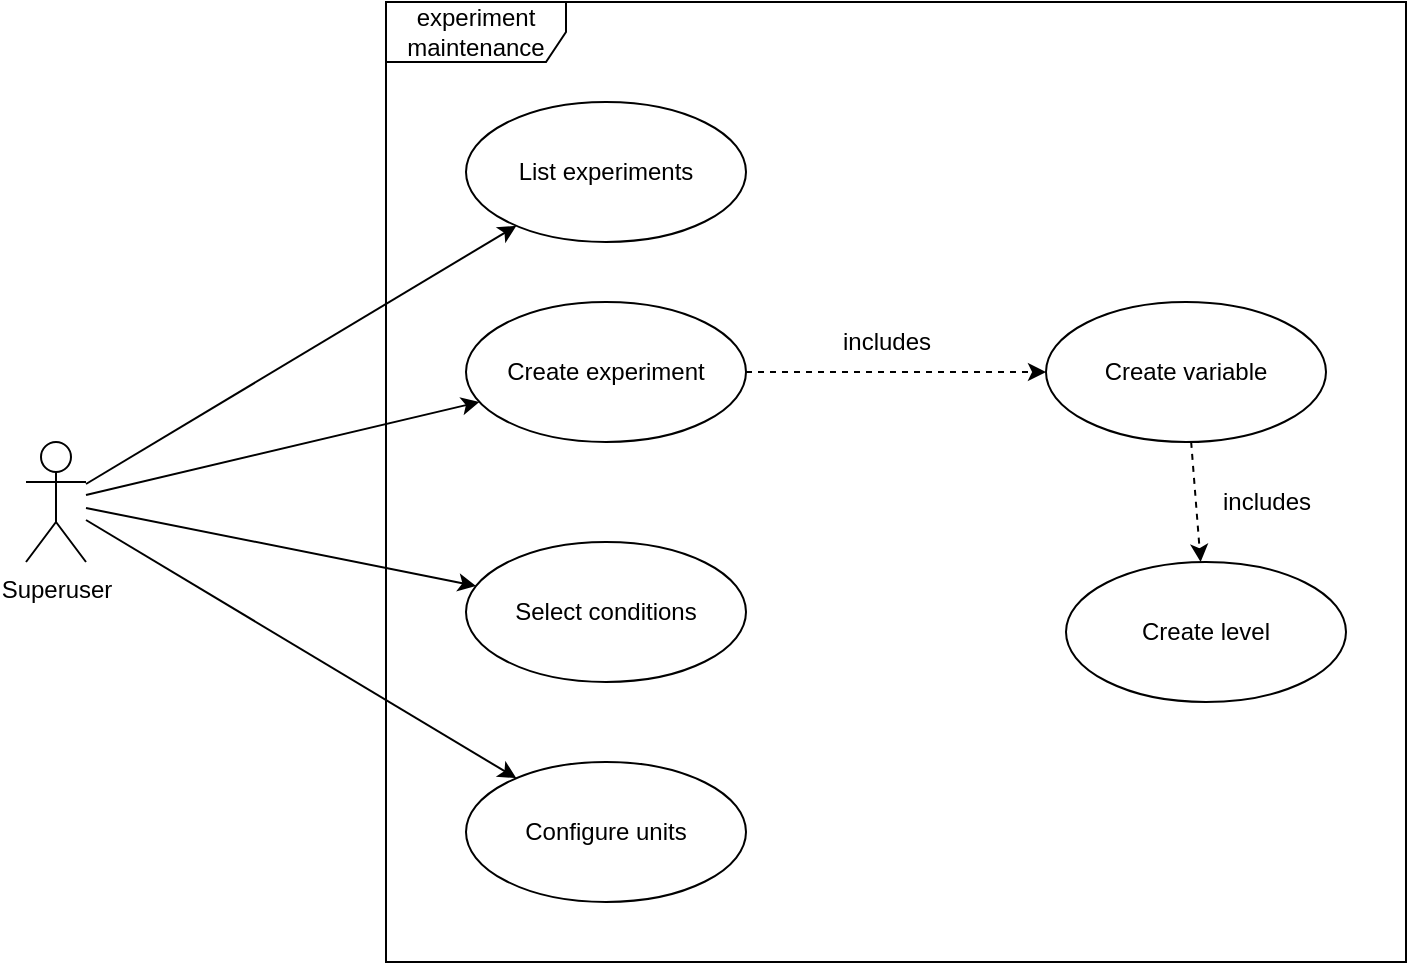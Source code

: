<mxfile version="17.1.3" type="github">
  <diagram id="cs5g1dZircXFF23Nbjjf" name="Page-1">
    <mxGraphModel dx="1186" dy="739" grid="1" gridSize="10" guides="1" tooltips="1" connect="1" arrows="1" fold="1" page="1" pageScale="1" pageWidth="827" pageHeight="1169" math="0" shadow="0">
      <root>
        <mxCell id="0" />
        <mxCell id="1" parent="0" />
        <mxCell id="YG_Yj9HzlW7tTCyL0lgZ-1" value="experiment maintenance" style="shape=umlFrame;whiteSpace=wrap;html=1;width=90;height=30;" vertex="1" parent="1">
          <mxGeometry x="250" y="70" width="510" height="480" as="geometry" />
        </mxCell>
        <mxCell id="YG_Yj9HzlW7tTCyL0lgZ-10" style="rounded=0;orthogonalLoop=1;jettySize=auto;html=1;" edge="1" parent="1" source="YG_Yj9HzlW7tTCyL0lgZ-2" target="YG_Yj9HzlW7tTCyL0lgZ-3">
          <mxGeometry relative="1" as="geometry" />
        </mxCell>
        <mxCell id="YG_Yj9HzlW7tTCyL0lgZ-11" style="edgeStyle=none;rounded=0;orthogonalLoop=1;jettySize=auto;html=1;" edge="1" parent="1" source="YG_Yj9HzlW7tTCyL0lgZ-2" target="YG_Yj9HzlW7tTCyL0lgZ-4">
          <mxGeometry relative="1" as="geometry" />
        </mxCell>
        <mxCell id="YG_Yj9HzlW7tTCyL0lgZ-12" style="edgeStyle=none;rounded=0;orthogonalLoop=1;jettySize=auto;html=1;" edge="1" parent="1" source="YG_Yj9HzlW7tTCyL0lgZ-2" target="YG_Yj9HzlW7tTCyL0lgZ-7">
          <mxGeometry relative="1" as="geometry" />
        </mxCell>
        <mxCell id="YG_Yj9HzlW7tTCyL0lgZ-13" style="edgeStyle=none;rounded=0;orthogonalLoop=1;jettySize=auto;html=1;" edge="1" parent="1" source="YG_Yj9HzlW7tTCyL0lgZ-2" target="YG_Yj9HzlW7tTCyL0lgZ-8">
          <mxGeometry relative="1" as="geometry" />
        </mxCell>
        <mxCell id="YG_Yj9HzlW7tTCyL0lgZ-2" value="Superuser" style="shape=umlActor;verticalLabelPosition=bottom;verticalAlign=top;html=1;" vertex="1" parent="1">
          <mxGeometry x="70" y="290" width="30" height="60" as="geometry" />
        </mxCell>
        <mxCell id="YG_Yj9HzlW7tTCyL0lgZ-3" value="List experiments" style="ellipse;whiteSpace=wrap;html=1;" vertex="1" parent="1">
          <mxGeometry x="290" y="120" width="140" height="70" as="geometry" />
        </mxCell>
        <mxCell id="YG_Yj9HzlW7tTCyL0lgZ-14" style="edgeStyle=none;rounded=0;orthogonalLoop=1;jettySize=auto;html=1;dashed=1;" edge="1" parent="1" source="YG_Yj9HzlW7tTCyL0lgZ-4" target="YG_Yj9HzlW7tTCyL0lgZ-5">
          <mxGeometry relative="1" as="geometry" />
        </mxCell>
        <mxCell id="YG_Yj9HzlW7tTCyL0lgZ-4" value="Create experiment" style="ellipse;whiteSpace=wrap;html=1;" vertex="1" parent="1">
          <mxGeometry x="290" y="220" width="140" height="70" as="geometry" />
        </mxCell>
        <mxCell id="YG_Yj9HzlW7tTCyL0lgZ-15" style="edgeStyle=none;rounded=0;orthogonalLoop=1;jettySize=auto;html=1;dashed=1;" edge="1" parent="1" source="YG_Yj9HzlW7tTCyL0lgZ-5" target="YG_Yj9HzlW7tTCyL0lgZ-6">
          <mxGeometry relative="1" as="geometry" />
        </mxCell>
        <mxCell id="YG_Yj9HzlW7tTCyL0lgZ-5" value="Create variable" style="ellipse;whiteSpace=wrap;html=1;" vertex="1" parent="1">
          <mxGeometry x="580" y="220" width="140" height="70" as="geometry" />
        </mxCell>
        <mxCell id="YG_Yj9HzlW7tTCyL0lgZ-6" value="Create level" style="ellipse;whiteSpace=wrap;html=1;" vertex="1" parent="1">
          <mxGeometry x="590" y="350" width="140" height="70" as="geometry" />
        </mxCell>
        <mxCell id="YG_Yj9HzlW7tTCyL0lgZ-7" value="Select conditions" style="ellipse;whiteSpace=wrap;html=1;" vertex="1" parent="1">
          <mxGeometry x="290" y="340" width="140" height="70" as="geometry" />
        </mxCell>
        <mxCell id="YG_Yj9HzlW7tTCyL0lgZ-8" value="Configure units" style="ellipse;whiteSpace=wrap;html=1;" vertex="1" parent="1">
          <mxGeometry x="290" y="450" width="140" height="70" as="geometry" />
        </mxCell>
        <mxCell id="YG_Yj9HzlW7tTCyL0lgZ-16" value="includes" style="text;html=1;align=center;verticalAlign=middle;resizable=0;points=[];autosize=1;strokeColor=none;fillColor=none;" vertex="1" parent="1">
          <mxGeometry x="470" y="230" width="60" height="20" as="geometry" />
        </mxCell>
        <mxCell id="YG_Yj9HzlW7tTCyL0lgZ-17" value="includes" style="text;html=1;align=center;verticalAlign=middle;resizable=0;points=[];autosize=1;strokeColor=none;fillColor=none;" vertex="1" parent="1">
          <mxGeometry x="660" y="310" width="60" height="20" as="geometry" />
        </mxCell>
      </root>
    </mxGraphModel>
  </diagram>
</mxfile>
